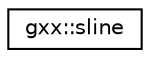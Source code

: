 digraph "Graphical Class Hierarchy"
{
  edge [fontname="Helvetica",fontsize="10",labelfontname="Helvetica",labelfontsize="10"];
  node [fontname="Helvetica",fontsize="10",shape=record];
  rankdir="LR";
  Node1 [label="gxx::sline",height=0.2,width=0.4,color="black", fillcolor="white", style="filled",URL="$classgxx_1_1sline.html"];
}
